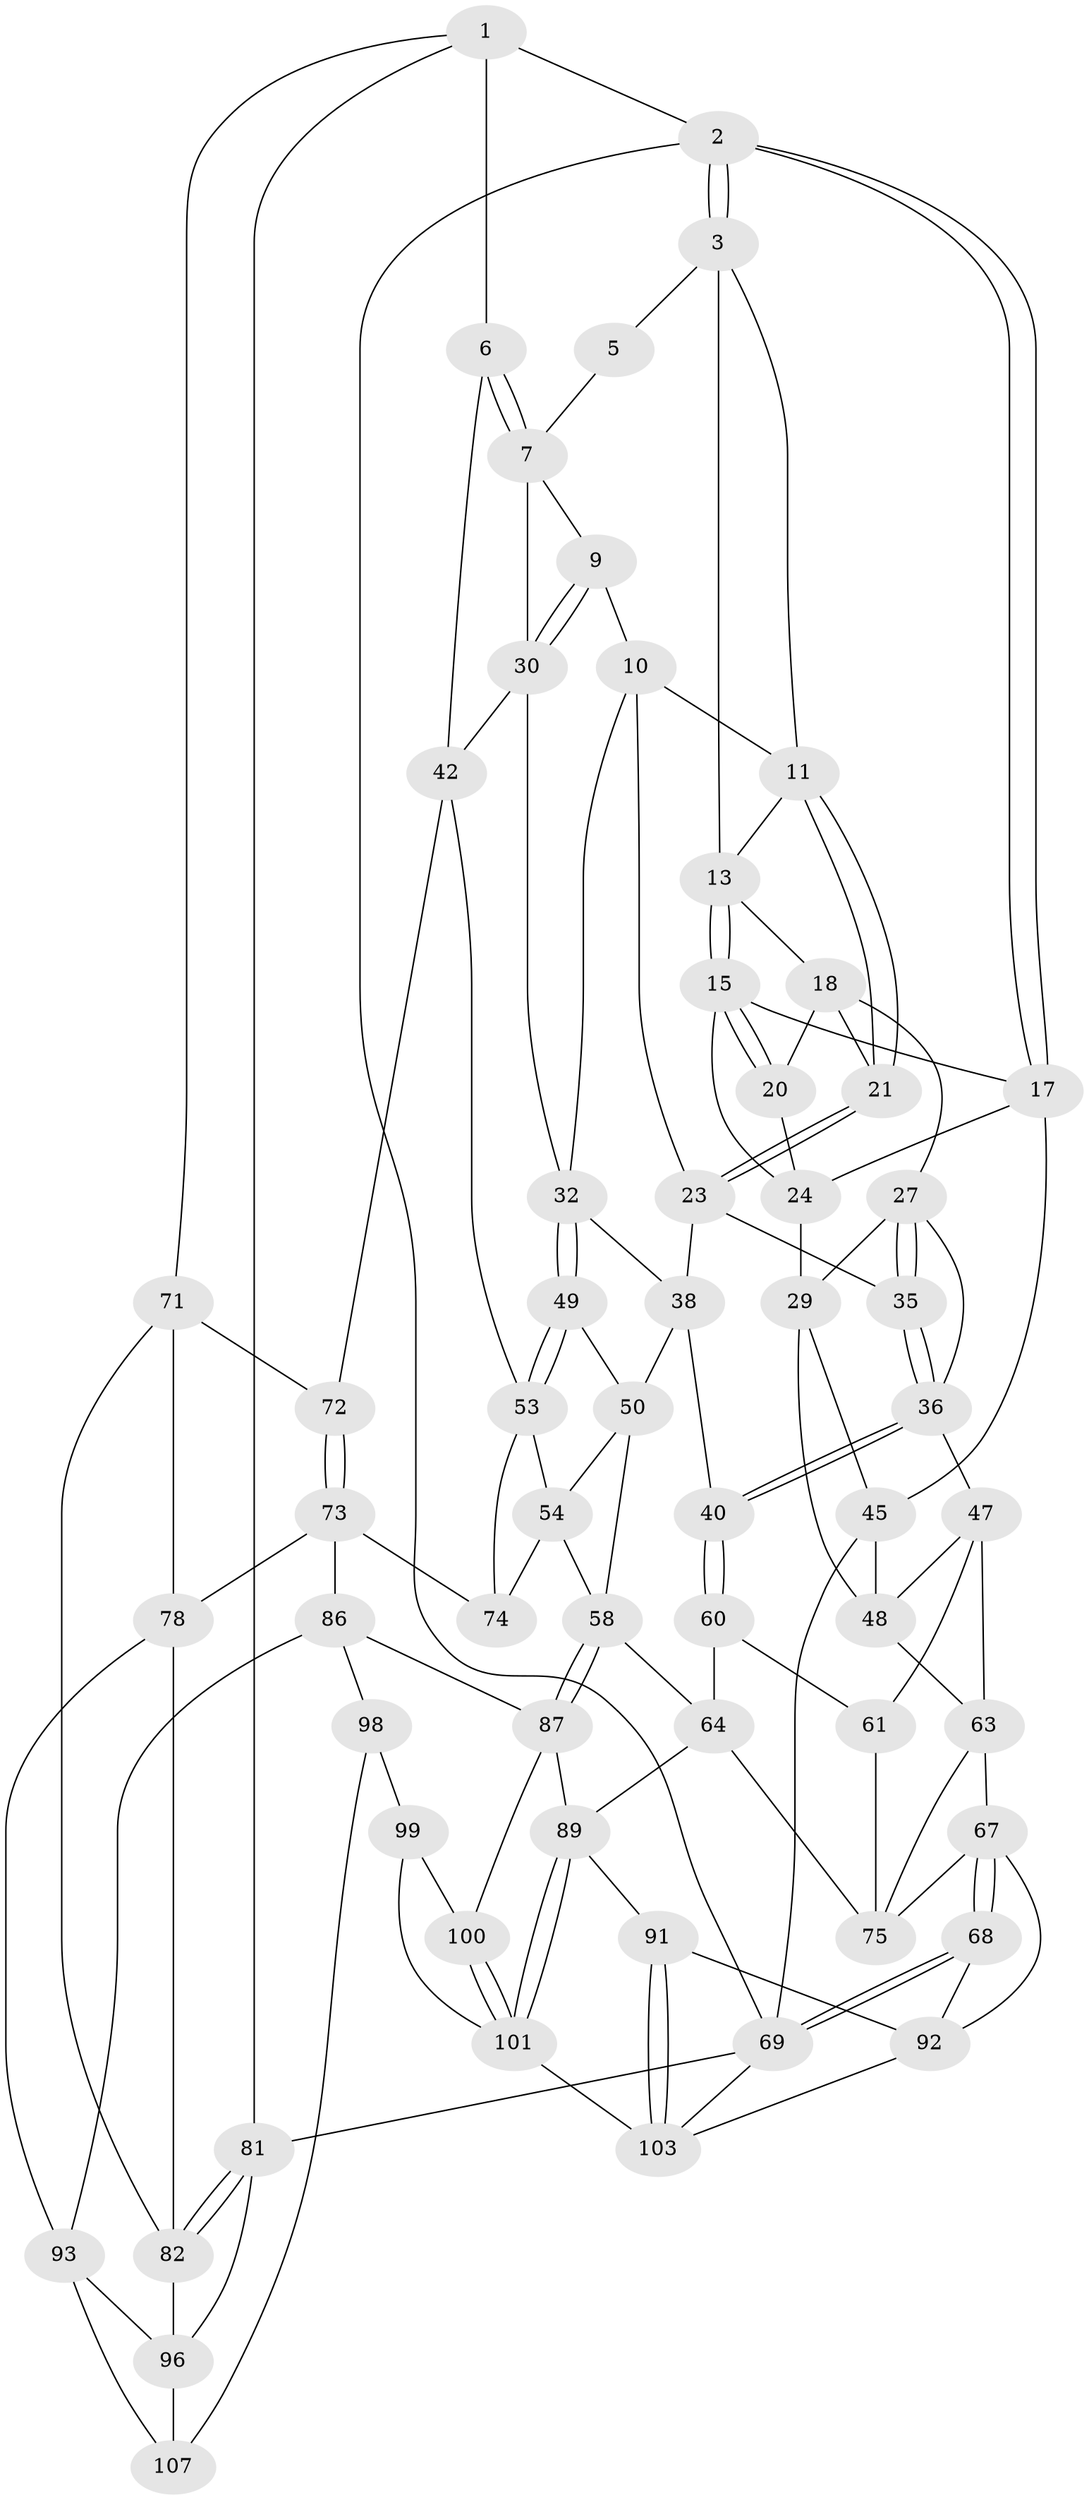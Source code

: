// Generated by graph-tools (version 1.1) at 2025/52/02/27/25 19:52:41]
// undirected, 62 vertices, 137 edges
graph export_dot {
graph [start="1"]
  node [color=gray90,style=filled];
  1 [pos="+0.809078287474282+0",super="+43"];
  2 [pos="+0+0"];
  3 [pos="+0+0",super="+4"];
  5 [pos="+0.6251808830983432+0"];
  6 [pos="+0.8533623052643581+0.19543804383189517",super="+41"];
  7 [pos="+0.8175032980106923+0.18631595672747123",super="+8"];
  9 [pos="+0.5823816499339454+0.16610451266801377"];
  10 [pos="+0.4832752325785775+0.0774668048016415",super="+22"];
  11 [pos="+0.4830468927394388+0.0770326902583353",super="+12"];
  13 [pos="+0.08583793867980156+0",super="+14"];
  15 [pos="+0.08860785870629229+0.14547687887781477",super="+16"];
  17 [pos="+0+0.28131871425312477",super="+26"];
  18 [pos="+0.26653010676552435+0.1562671802076051",super="+19"];
  20 [pos="+0.10352306237526271+0.18565166084275922"];
  21 [pos="+0.3036950599977065+0.18149192570875639"];
  23 [pos="+0.3070950497401147+0.19741031687934324",super="+34"];
  24 [pos="+0.05151342278361573+0.22671561886960123",super="+25"];
  27 [pos="+0.14572288271073863+0.23468491135982972",super="+28"];
  29 [pos="+0.058808824241838115+0.3433957109771548",super="+44"];
  30 [pos="+0.6299332811213426+0.23370252269198347",super="+31"];
  32 [pos="+0.4772626273925382+0.3412905182813487",super="+33"];
  35 [pos="+0.27349748084459413+0.2827139625357081"];
  36 [pos="+0.25701108622443364+0.38607341363664666",super="+37"];
  38 [pos="+0.4318282890404592+0.3364777235217711",super="+39"];
  40 [pos="+0.2832305531222462+0.40733026234256353"];
  42 [pos="+0.6852741673665024+0.4344976765696475",super="+52"];
  45 [pos="+0+0.4716988147934778",super="+46"];
  47 [pos="+0.13490970624887902+0.4081506490119799",super="+62"];
  48 [pos="+0.0952547234404939+0.3890010985150468",super="+56"];
  49 [pos="+0.48276763034722375+0.3537015404087068"];
  50 [pos="+0.48858171940545914+0.39226805724708014",super="+51"];
  53 [pos="+0.6769530140198657+0.44307097260386363",super="+55"];
  54 [pos="+0.5278750903508876+0.4414610353960863",super="+57"];
  58 [pos="+0.48261382669659575+0.6604719270302297",super="+59"];
  60 [pos="+0.28488487534608714+0.4187221033452784",super="+65"];
  61 [pos="+0.20882421308371957+0.511921747915683",super="+70"];
  63 [pos="+0.10622451791925132+0.5501023204036767",super="+66"];
  64 [pos="+0.40470897002084083+0.633245147105492",super="+83"];
  67 [pos="+0+0.7128974256104881",super="+85"];
  68 [pos="+0+0.7119294384679205"];
  69 [pos="+0+0.7088327437659614",super="+76"];
  71 [pos="+1+0.3450226974409765",super="+77"];
  72 [pos="+0.8329635706074147+0.4844463877387454"];
  73 [pos="+0.7963661739951254+0.6526450261603217",super="+80"];
  74 [pos="+0.6315942082772285+0.5654494453615599"];
  75 [pos="+0.1681471236189963+0.6189542382954113",super="+84"];
  78 [pos="+0.8899085011016745+0.7012871558982532",super="+79"];
  81 [pos="+1+1"];
  82 [pos="+1+1",super="+95"];
  86 [pos="+0.5330137534589583+0.7527959360940997",super="+94"];
  87 [pos="+0.5205030906240568+0.7415689916039626",super="+88"];
  89 [pos="+0.32243578273498996+0.8838456411502806",super="+90"];
  91 [pos="+0.1714935772409282+0.8765207426972249"];
  92 [pos="+0.1454839274076852+0.8524159099282849",super="+104"];
  93 [pos="+0.7257960247454153+0.8546102135927265",super="+97"];
  96 [pos="+0.7880383120407861+0.895089241151104",super="+106"];
  98 [pos="+0.6038542457147952+0.9203242099299994",super="+108"];
  99 [pos="+0.43849010715318976+0.9306704314153514",super="+105"];
  100 [pos="+0.4162793771507093+0.8891160673679309"];
  101 [pos="+0.3379003803623454+1",super="+102"];
  103 [pos="+0.2522817413917807+1",super="+109"];
  107 [pos="+0.7369214413920828+1"];
  1 -- 2;
  1 -- 6 [weight=2];
  1 -- 81;
  1 -- 71;
  2 -- 3;
  2 -- 3;
  2 -- 17;
  2 -- 17;
  2 -- 69;
  3 -- 13;
  3 -- 11;
  3 -- 5;
  5 -- 7;
  6 -- 7;
  6 -- 7;
  6 -- 42;
  7 -- 30;
  7 -- 9;
  9 -- 10;
  9 -- 30;
  9 -- 30;
  10 -- 11;
  10 -- 32;
  10 -- 23;
  11 -- 21;
  11 -- 21;
  11 -- 13;
  13 -- 15;
  13 -- 15;
  13 -- 18;
  15 -- 20;
  15 -- 20;
  15 -- 24;
  15 -- 17;
  17 -- 24;
  17 -- 45;
  18 -- 21;
  18 -- 27;
  18 -- 20;
  20 -- 24;
  21 -- 23;
  21 -- 23;
  23 -- 35;
  23 -- 38;
  24 -- 29;
  27 -- 35;
  27 -- 35;
  27 -- 36;
  27 -- 29;
  29 -- 48;
  29 -- 45;
  30 -- 32;
  30 -- 42;
  32 -- 49;
  32 -- 49;
  32 -- 38;
  35 -- 36;
  35 -- 36;
  36 -- 40;
  36 -- 40;
  36 -- 47;
  38 -- 40;
  38 -- 50;
  40 -- 60;
  40 -- 60;
  42 -- 72;
  42 -- 53;
  45 -- 48;
  45 -- 69;
  47 -- 48;
  47 -- 63;
  47 -- 61;
  48 -- 63;
  49 -- 50;
  49 -- 53;
  49 -- 53;
  50 -- 54;
  50 -- 58;
  53 -- 74;
  53 -- 54;
  54 -- 58;
  54 -- 74;
  58 -- 87;
  58 -- 87;
  58 -- 64;
  60 -- 61 [weight=2];
  60 -- 64;
  61 -- 75;
  63 -- 67;
  63 -- 75;
  64 -- 89;
  64 -- 75;
  67 -- 68;
  67 -- 68;
  67 -- 92;
  67 -- 75;
  68 -- 69;
  68 -- 69;
  68 -- 92;
  69 -- 81;
  69 -- 103;
  71 -- 72;
  71 -- 82;
  71 -- 78;
  72 -- 73;
  72 -- 73;
  73 -- 74;
  73 -- 86;
  73 -- 78;
  78 -- 93;
  78 -- 82;
  81 -- 82;
  81 -- 82;
  81 -- 96;
  82 -- 96;
  86 -- 87;
  86 -- 98;
  86 -- 93;
  87 -- 89;
  87 -- 100;
  89 -- 101;
  89 -- 101;
  89 -- 91;
  91 -- 92;
  91 -- 103;
  91 -- 103;
  92 -- 103;
  93 -- 96;
  93 -- 107;
  96 -- 107;
  98 -- 99 [weight=2];
  98 -- 107;
  99 -- 100;
  99 -- 101;
  100 -- 101;
  100 -- 101;
  101 -- 103;
}

